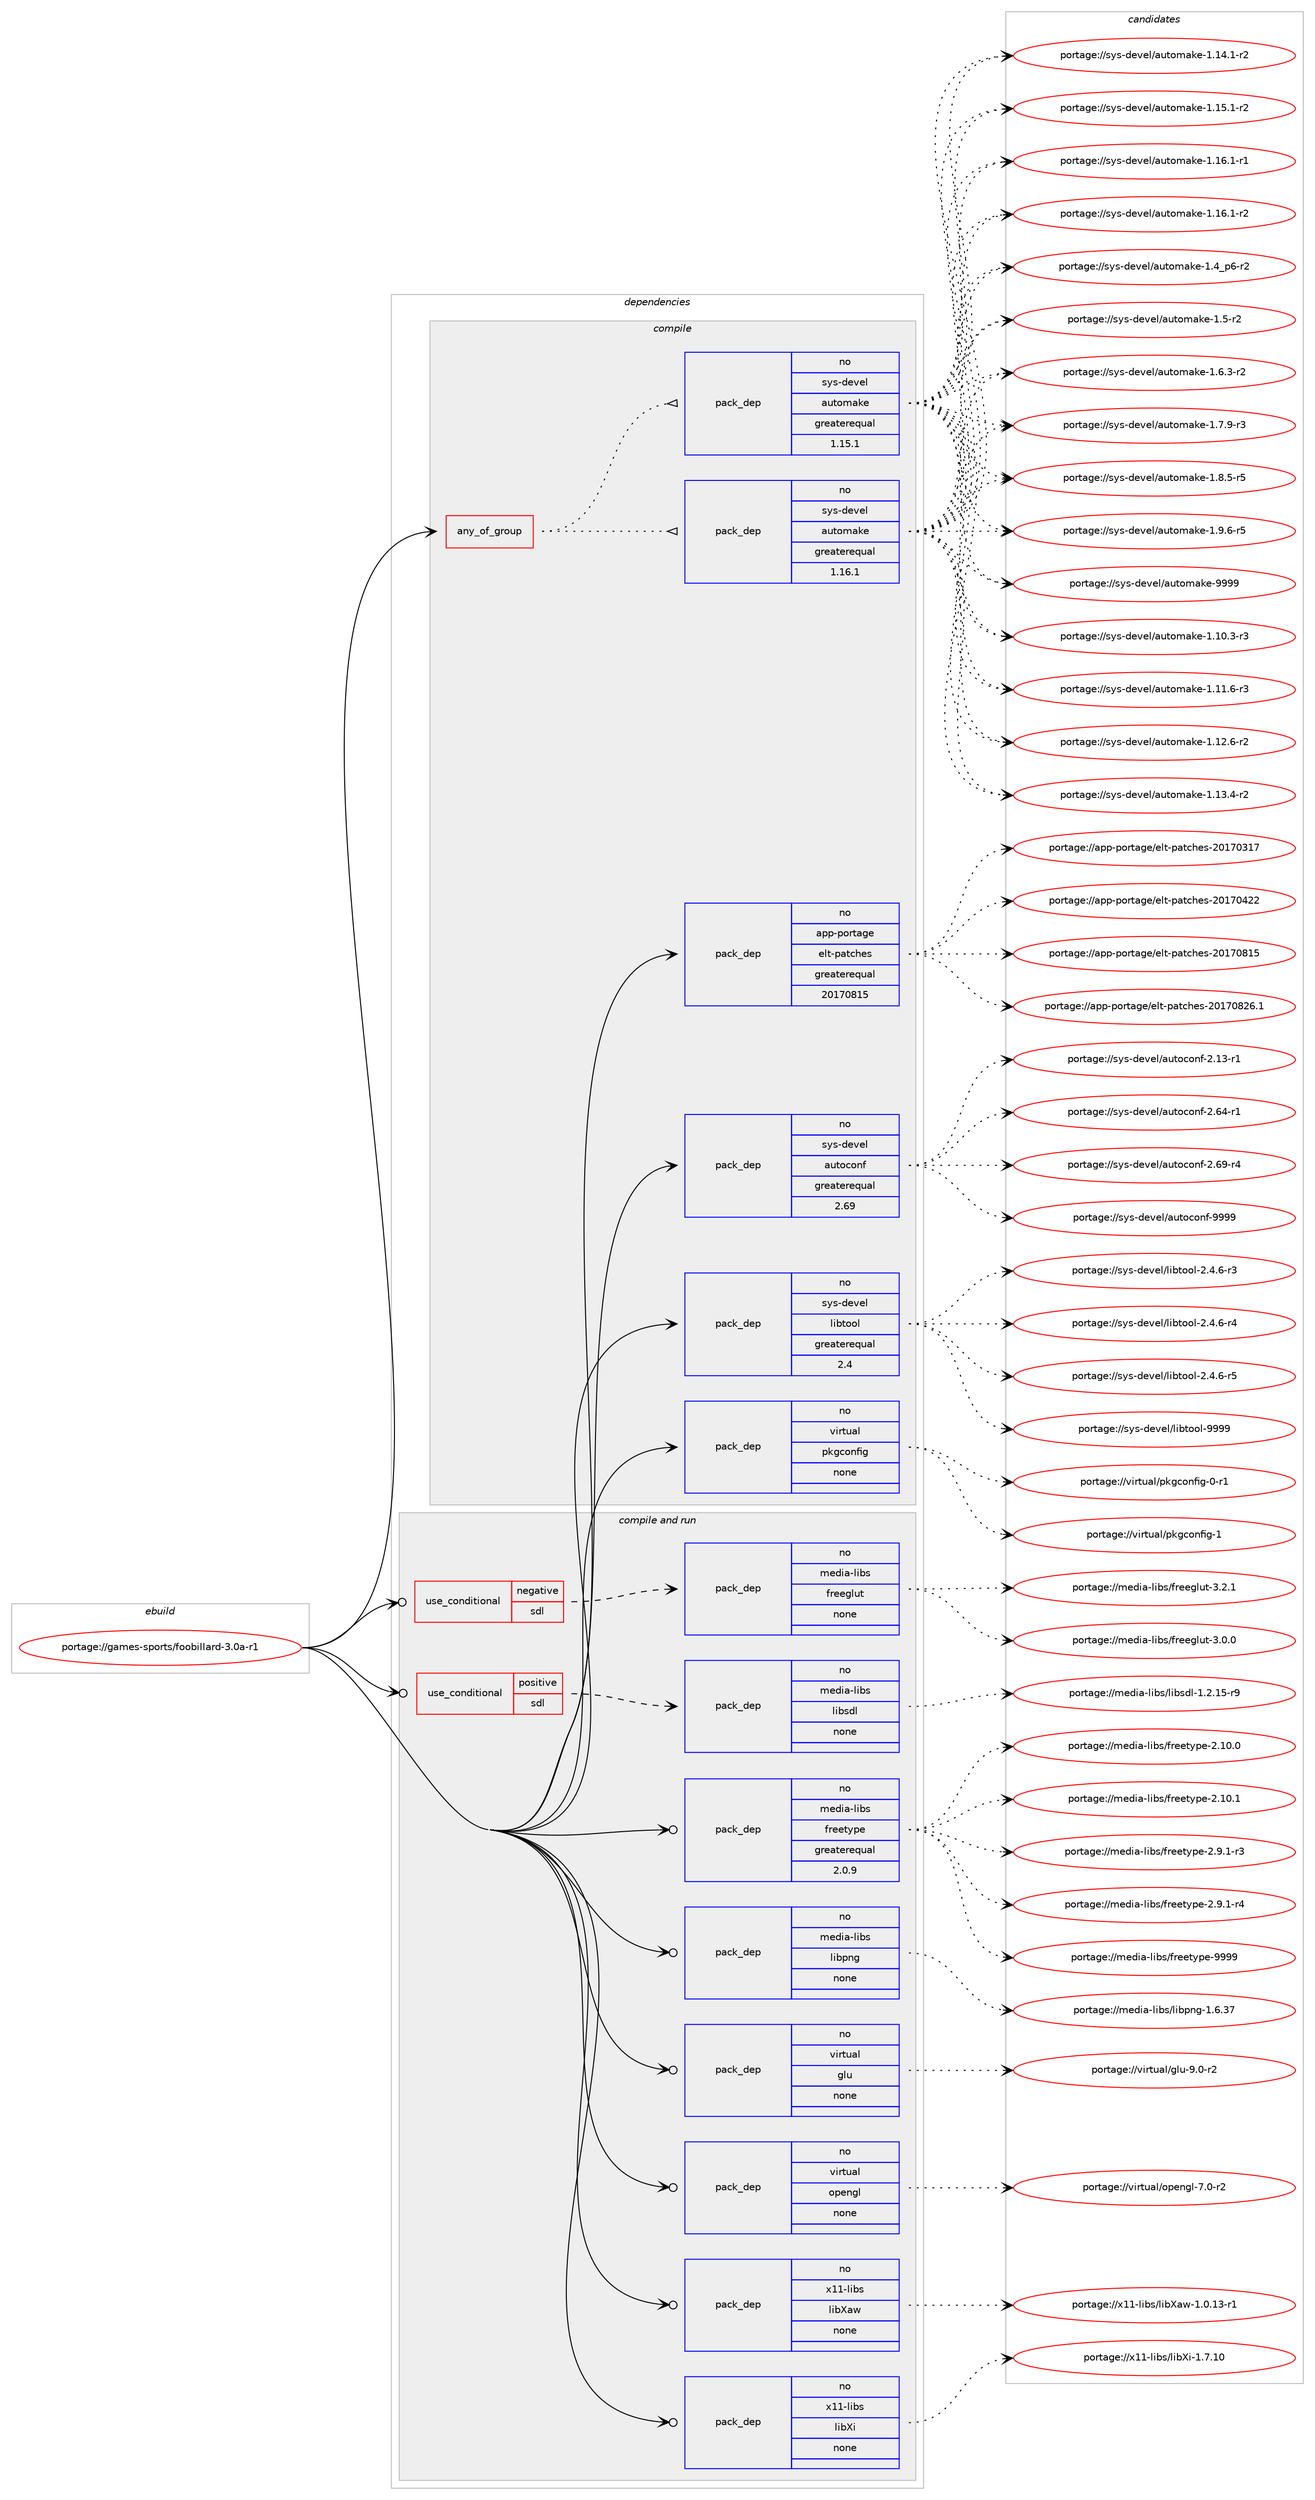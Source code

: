 digraph prolog {

# *************
# Graph options
# *************

newrank=true;
concentrate=true;
compound=true;
graph [rankdir=LR,fontname=Helvetica,fontsize=10,ranksep=1.5];#, ranksep=2.5, nodesep=0.2];
edge  [arrowhead=vee];
node  [fontname=Helvetica,fontsize=10];

# **********
# The ebuild
# **********

subgraph cluster_leftcol {
color=gray;
rank=same;
label=<<i>ebuild</i>>;
id [label="portage://games-sports/foobillard-3.0a-r1", color=red, width=4, href="../games-sports/foobillard-3.0a-r1.svg"];
}

# ****************
# The dependencies
# ****************

subgraph cluster_midcol {
color=gray;
label=<<i>dependencies</i>>;
subgraph cluster_compile {
fillcolor="#eeeeee";
style=filled;
label=<<i>compile</i>>;
subgraph any3950 {
dependency276364 [label=<<TABLE BORDER="0" CELLBORDER="1" CELLSPACING="0" CELLPADDING="4"><TR><TD CELLPADDING="10">any_of_group</TD></TR></TABLE>>, shape=none, color=red];subgraph pack198610 {
dependency276365 [label=<<TABLE BORDER="0" CELLBORDER="1" CELLSPACING="0" CELLPADDING="4" WIDTH="220"><TR><TD ROWSPAN="6" CELLPADDING="30">pack_dep</TD></TR><TR><TD WIDTH="110">no</TD></TR><TR><TD>sys-devel</TD></TR><TR><TD>automake</TD></TR><TR><TD>greaterequal</TD></TR><TR><TD>1.16.1</TD></TR></TABLE>>, shape=none, color=blue];
}
dependency276364:e -> dependency276365:w [weight=20,style="dotted",arrowhead="oinv"];
subgraph pack198611 {
dependency276366 [label=<<TABLE BORDER="0" CELLBORDER="1" CELLSPACING="0" CELLPADDING="4" WIDTH="220"><TR><TD ROWSPAN="6" CELLPADDING="30">pack_dep</TD></TR><TR><TD WIDTH="110">no</TD></TR><TR><TD>sys-devel</TD></TR><TR><TD>automake</TD></TR><TR><TD>greaterequal</TD></TR><TR><TD>1.15.1</TD></TR></TABLE>>, shape=none, color=blue];
}
dependency276364:e -> dependency276366:w [weight=20,style="dotted",arrowhead="oinv"];
}
id:e -> dependency276364:w [weight=20,style="solid",arrowhead="vee"];
subgraph pack198612 {
dependency276367 [label=<<TABLE BORDER="0" CELLBORDER="1" CELLSPACING="0" CELLPADDING="4" WIDTH="220"><TR><TD ROWSPAN="6" CELLPADDING="30">pack_dep</TD></TR><TR><TD WIDTH="110">no</TD></TR><TR><TD>app-portage</TD></TR><TR><TD>elt-patches</TD></TR><TR><TD>greaterequal</TD></TR><TR><TD>20170815</TD></TR></TABLE>>, shape=none, color=blue];
}
id:e -> dependency276367:w [weight=20,style="solid",arrowhead="vee"];
subgraph pack198613 {
dependency276368 [label=<<TABLE BORDER="0" CELLBORDER="1" CELLSPACING="0" CELLPADDING="4" WIDTH="220"><TR><TD ROWSPAN="6" CELLPADDING="30">pack_dep</TD></TR><TR><TD WIDTH="110">no</TD></TR><TR><TD>sys-devel</TD></TR><TR><TD>autoconf</TD></TR><TR><TD>greaterequal</TD></TR><TR><TD>2.69</TD></TR></TABLE>>, shape=none, color=blue];
}
id:e -> dependency276368:w [weight=20,style="solid",arrowhead="vee"];
subgraph pack198614 {
dependency276369 [label=<<TABLE BORDER="0" CELLBORDER="1" CELLSPACING="0" CELLPADDING="4" WIDTH="220"><TR><TD ROWSPAN="6" CELLPADDING="30">pack_dep</TD></TR><TR><TD WIDTH="110">no</TD></TR><TR><TD>sys-devel</TD></TR><TR><TD>libtool</TD></TR><TR><TD>greaterequal</TD></TR><TR><TD>2.4</TD></TR></TABLE>>, shape=none, color=blue];
}
id:e -> dependency276369:w [weight=20,style="solid",arrowhead="vee"];
subgraph pack198615 {
dependency276370 [label=<<TABLE BORDER="0" CELLBORDER="1" CELLSPACING="0" CELLPADDING="4" WIDTH="220"><TR><TD ROWSPAN="6" CELLPADDING="30">pack_dep</TD></TR><TR><TD WIDTH="110">no</TD></TR><TR><TD>virtual</TD></TR><TR><TD>pkgconfig</TD></TR><TR><TD>none</TD></TR><TR><TD></TD></TR></TABLE>>, shape=none, color=blue];
}
id:e -> dependency276370:w [weight=20,style="solid",arrowhead="vee"];
}
subgraph cluster_compileandrun {
fillcolor="#eeeeee";
style=filled;
label=<<i>compile and run</i>>;
subgraph cond73730 {
dependency276371 [label=<<TABLE BORDER="0" CELLBORDER="1" CELLSPACING="0" CELLPADDING="4"><TR><TD ROWSPAN="3" CELLPADDING="10">use_conditional</TD></TR><TR><TD>negative</TD></TR><TR><TD>sdl</TD></TR></TABLE>>, shape=none, color=red];
subgraph pack198616 {
dependency276372 [label=<<TABLE BORDER="0" CELLBORDER="1" CELLSPACING="0" CELLPADDING="4" WIDTH="220"><TR><TD ROWSPAN="6" CELLPADDING="30">pack_dep</TD></TR><TR><TD WIDTH="110">no</TD></TR><TR><TD>media-libs</TD></TR><TR><TD>freeglut</TD></TR><TR><TD>none</TD></TR><TR><TD></TD></TR></TABLE>>, shape=none, color=blue];
}
dependency276371:e -> dependency276372:w [weight=20,style="dashed",arrowhead="vee"];
}
id:e -> dependency276371:w [weight=20,style="solid",arrowhead="odotvee"];
subgraph cond73731 {
dependency276373 [label=<<TABLE BORDER="0" CELLBORDER="1" CELLSPACING="0" CELLPADDING="4"><TR><TD ROWSPAN="3" CELLPADDING="10">use_conditional</TD></TR><TR><TD>positive</TD></TR><TR><TD>sdl</TD></TR></TABLE>>, shape=none, color=red];
subgraph pack198617 {
dependency276374 [label=<<TABLE BORDER="0" CELLBORDER="1" CELLSPACING="0" CELLPADDING="4" WIDTH="220"><TR><TD ROWSPAN="6" CELLPADDING="30">pack_dep</TD></TR><TR><TD WIDTH="110">no</TD></TR><TR><TD>media-libs</TD></TR><TR><TD>libsdl</TD></TR><TR><TD>none</TD></TR><TR><TD></TD></TR></TABLE>>, shape=none, color=blue];
}
dependency276373:e -> dependency276374:w [weight=20,style="dashed",arrowhead="vee"];
}
id:e -> dependency276373:w [weight=20,style="solid",arrowhead="odotvee"];
subgraph pack198618 {
dependency276375 [label=<<TABLE BORDER="0" CELLBORDER="1" CELLSPACING="0" CELLPADDING="4" WIDTH="220"><TR><TD ROWSPAN="6" CELLPADDING="30">pack_dep</TD></TR><TR><TD WIDTH="110">no</TD></TR><TR><TD>media-libs</TD></TR><TR><TD>freetype</TD></TR><TR><TD>greaterequal</TD></TR><TR><TD>2.0.9</TD></TR></TABLE>>, shape=none, color=blue];
}
id:e -> dependency276375:w [weight=20,style="solid",arrowhead="odotvee"];
subgraph pack198619 {
dependency276376 [label=<<TABLE BORDER="0" CELLBORDER="1" CELLSPACING="0" CELLPADDING="4" WIDTH="220"><TR><TD ROWSPAN="6" CELLPADDING="30">pack_dep</TD></TR><TR><TD WIDTH="110">no</TD></TR><TR><TD>media-libs</TD></TR><TR><TD>libpng</TD></TR><TR><TD>none</TD></TR><TR><TD></TD></TR></TABLE>>, shape=none, color=blue];
}
id:e -> dependency276376:w [weight=20,style="solid",arrowhead="odotvee"];
subgraph pack198620 {
dependency276377 [label=<<TABLE BORDER="0" CELLBORDER="1" CELLSPACING="0" CELLPADDING="4" WIDTH="220"><TR><TD ROWSPAN="6" CELLPADDING="30">pack_dep</TD></TR><TR><TD WIDTH="110">no</TD></TR><TR><TD>virtual</TD></TR><TR><TD>glu</TD></TR><TR><TD>none</TD></TR><TR><TD></TD></TR></TABLE>>, shape=none, color=blue];
}
id:e -> dependency276377:w [weight=20,style="solid",arrowhead="odotvee"];
subgraph pack198621 {
dependency276378 [label=<<TABLE BORDER="0" CELLBORDER="1" CELLSPACING="0" CELLPADDING="4" WIDTH="220"><TR><TD ROWSPAN="6" CELLPADDING="30">pack_dep</TD></TR><TR><TD WIDTH="110">no</TD></TR><TR><TD>virtual</TD></TR><TR><TD>opengl</TD></TR><TR><TD>none</TD></TR><TR><TD></TD></TR></TABLE>>, shape=none, color=blue];
}
id:e -> dependency276378:w [weight=20,style="solid",arrowhead="odotvee"];
subgraph pack198622 {
dependency276379 [label=<<TABLE BORDER="0" CELLBORDER="1" CELLSPACING="0" CELLPADDING="4" WIDTH="220"><TR><TD ROWSPAN="6" CELLPADDING="30">pack_dep</TD></TR><TR><TD WIDTH="110">no</TD></TR><TR><TD>x11-libs</TD></TR><TR><TD>libXaw</TD></TR><TR><TD>none</TD></TR><TR><TD></TD></TR></TABLE>>, shape=none, color=blue];
}
id:e -> dependency276379:w [weight=20,style="solid",arrowhead="odotvee"];
subgraph pack198623 {
dependency276380 [label=<<TABLE BORDER="0" CELLBORDER="1" CELLSPACING="0" CELLPADDING="4" WIDTH="220"><TR><TD ROWSPAN="6" CELLPADDING="30">pack_dep</TD></TR><TR><TD WIDTH="110">no</TD></TR><TR><TD>x11-libs</TD></TR><TR><TD>libXi</TD></TR><TR><TD>none</TD></TR><TR><TD></TD></TR></TABLE>>, shape=none, color=blue];
}
id:e -> dependency276380:w [weight=20,style="solid",arrowhead="odotvee"];
}
subgraph cluster_run {
fillcolor="#eeeeee";
style=filled;
label=<<i>run</i>>;
}
}

# **************
# The candidates
# **************

subgraph cluster_choices {
rank=same;
color=gray;
label=<<i>candidates</i>>;

subgraph choice198610 {
color=black;
nodesep=1;
choiceportage11512111545100101118101108479711711611110997107101454946494846514511451 [label="portage://sys-devel/automake-1.10.3-r3", color=red, width=4,href="../sys-devel/automake-1.10.3-r3.svg"];
choiceportage11512111545100101118101108479711711611110997107101454946494946544511451 [label="portage://sys-devel/automake-1.11.6-r3", color=red, width=4,href="../sys-devel/automake-1.11.6-r3.svg"];
choiceportage11512111545100101118101108479711711611110997107101454946495046544511450 [label="portage://sys-devel/automake-1.12.6-r2", color=red, width=4,href="../sys-devel/automake-1.12.6-r2.svg"];
choiceportage11512111545100101118101108479711711611110997107101454946495146524511450 [label="portage://sys-devel/automake-1.13.4-r2", color=red, width=4,href="../sys-devel/automake-1.13.4-r2.svg"];
choiceportage11512111545100101118101108479711711611110997107101454946495246494511450 [label="portage://sys-devel/automake-1.14.1-r2", color=red, width=4,href="../sys-devel/automake-1.14.1-r2.svg"];
choiceportage11512111545100101118101108479711711611110997107101454946495346494511450 [label="portage://sys-devel/automake-1.15.1-r2", color=red, width=4,href="../sys-devel/automake-1.15.1-r2.svg"];
choiceportage11512111545100101118101108479711711611110997107101454946495446494511449 [label="portage://sys-devel/automake-1.16.1-r1", color=red, width=4,href="../sys-devel/automake-1.16.1-r1.svg"];
choiceportage11512111545100101118101108479711711611110997107101454946495446494511450 [label="portage://sys-devel/automake-1.16.1-r2", color=red, width=4,href="../sys-devel/automake-1.16.1-r2.svg"];
choiceportage115121115451001011181011084797117116111109971071014549465295112544511450 [label="portage://sys-devel/automake-1.4_p6-r2", color=red, width=4,href="../sys-devel/automake-1.4_p6-r2.svg"];
choiceportage11512111545100101118101108479711711611110997107101454946534511450 [label="portage://sys-devel/automake-1.5-r2", color=red, width=4,href="../sys-devel/automake-1.5-r2.svg"];
choiceportage115121115451001011181011084797117116111109971071014549465446514511450 [label="portage://sys-devel/automake-1.6.3-r2", color=red, width=4,href="../sys-devel/automake-1.6.3-r2.svg"];
choiceportage115121115451001011181011084797117116111109971071014549465546574511451 [label="portage://sys-devel/automake-1.7.9-r3", color=red, width=4,href="../sys-devel/automake-1.7.9-r3.svg"];
choiceportage115121115451001011181011084797117116111109971071014549465646534511453 [label="portage://sys-devel/automake-1.8.5-r5", color=red, width=4,href="../sys-devel/automake-1.8.5-r5.svg"];
choiceportage115121115451001011181011084797117116111109971071014549465746544511453 [label="portage://sys-devel/automake-1.9.6-r5", color=red, width=4,href="../sys-devel/automake-1.9.6-r5.svg"];
choiceportage115121115451001011181011084797117116111109971071014557575757 [label="portage://sys-devel/automake-9999", color=red, width=4,href="../sys-devel/automake-9999.svg"];
dependency276365:e -> choiceportage11512111545100101118101108479711711611110997107101454946494846514511451:w [style=dotted,weight="100"];
dependency276365:e -> choiceportage11512111545100101118101108479711711611110997107101454946494946544511451:w [style=dotted,weight="100"];
dependency276365:e -> choiceportage11512111545100101118101108479711711611110997107101454946495046544511450:w [style=dotted,weight="100"];
dependency276365:e -> choiceportage11512111545100101118101108479711711611110997107101454946495146524511450:w [style=dotted,weight="100"];
dependency276365:e -> choiceportage11512111545100101118101108479711711611110997107101454946495246494511450:w [style=dotted,weight="100"];
dependency276365:e -> choiceportage11512111545100101118101108479711711611110997107101454946495346494511450:w [style=dotted,weight="100"];
dependency276365:e -> choiceportage11512111545100101118101108479711711611110997107101454946495446494511449:w [style=dotted,weight="100"];
dependency276365:e -> choiceportage11512111545100101118101108479711711611110997107101454946495446494511450:w [style=dotted,weight="100"];
dependency276365:e -> choiceportage115121115451001011181011084797117116111109971071014549465295112544511450:w [style=dotted,weight="100"];
dependency276365:e -> choiceportage11512111545100101118101108479711711611110997107101454946534511450:w [style=dotted,weight="100"];
dependency276365:e -> choiceportage115121115451001011181011084797117116111109971071014549465446514511450:w [style=dotted,weight="100"];
dependency276365:e -> choiceportage115121115451001011181011084797117116111109971071014549465546574511451:w [style=dotted,weight="100"];
dependency276365:e -> choiceportage115121115451001011181011084797117116111109971071014549465646534511453:w [style=dotted,weight="100"];
dependency276365:e -> choiceportage115121115451001011181011084797117116111109971071014549465746544511453:w [style=dotted,weight="100"];
dependency276365:e -> choiceportage115121115451001011181011084797117116111109971071014557575757:w [style=dotted,weight="100"];
}
subgraph choice198611 {
color=black;
nodesep=1;
choiceportage11512111545100101118101108479711711611110997107101454946494846514511451 [label="portage://sys-devel/automake-1.10.3-r3", color=red, width=4,href="../sys-devel/automake-1.10.3-r3.svg"];
choiceportage11512111545100101118101108479711711611110997107101454946494946544511451 [label="portage://sys-devel/automake-1.11.6-r3", color=red, width=4,href="../sys-devel/automake-1.11.6-r3.svg"];
choiceportage11512111545100101118101108479711711611110997107101454946495046544511450 [label="portage://sys-devel/automake-1.12.6-r2", color=red, width=4,href="../sys-devel/automake-1.12.6-r2.svg"];
choiceportage11512111545100101118101108479711711611110997107101454946495146524511450 [label="portage://sys-devel/automake-1.13.4-r2", color=red, width=4,href="../sys-devel/automake-1.13.4-r2.svg"];
choiceportage11512111545100101118101108479711711611110997107101454946495246494511450 [label="portage://sys-devel/automake-1.14.1-r2", color=red, width=4,href="../sys-devel/automake-1.14.1-r2.svg"];
choiceportage11512111545100101118101108479711711611110997107101454946495346494511450 [label="portage://sys-devel/automake-1.15.1-r2", color=red, width=4,href="../sys-devel/automake-1.15.1-r2.svg"];
choiceportage11512111545100101118101108479711711611110997107101454946495446494511449 [label="portage://sys-devel/automake-1.16.1-r1", color=red, width=4,href="../sys-devel/automake-1.16.1-r1.svg"];
choiceportage11512111545100101118101108479711711611110997107101454946495446494511450 [label="portage://sys-devel/automake-1.16.1-r2", color=red, width=4,href="../sys-devel/automake-1.16.1-r2.svg"];
choiceportage115121115451001011181011084797117116111109971071014549465295112544511450 [label="portage://sys-devel/automake-1.4_p6-r2", color=red, width=4,href="../sys-devel/automake-1.4_p6-r2.svg"];
choiceportage11512111545100101118101108479711711611110997107101454946534511450 [label="portage://sys-devel/automake-1.5-r2", color=red, width=4,href="../sys-devel/automake-1.5-r2.svg"];
choiceportage115121115451001011181011084797117116111109971071014549465446514511450 [label="portage://sys-devel/automake-1.6.3-r2", color=red, width=4,href="../sys-devel/automake-1.6.3-r2.svg"];
choiceportage115121115451001011181011084797117116111109971071014549465546574511451 [label="portage://sys-devel/automake-1.7.9-r3", color=red, width=4,href="../sys-devel/automake-1.7.9-r3.svg"];
choiceportage115121115451001011181011084797117116111109971071014549465646534511453 [label="portage://sys-devel/automake-1.8.5-r5", color=red, width=4,href="../sys-devel/automake-1.8.5-r5.svg"];
choiceportage115121115451001011181011084797117116111109971071014549465746544511453 [label="portage://sys-devel/automake-1.9.6-r5", color=red, width=4,href="../sys-devel/automake-1.9.6-r5.svg"];
choiceportage115121115451001011181011084797117116111109971071014557575757 [label="portage://sys-devel/automake-9999", color=red, width=4,href="../sys-devel/automake-9999.svg"];
dependency276366:e -> choiceportage11512111545100101118101108479711711611110997107101454946494846514511451:w [style=dotted,weight="100"];
dependency276366:e -> choiceportage11512111545100101118101108479711711611110997107101454946494946544511451:w [style=dotted,weight="100"];
dependency276366:e -> choiceportage11512111545100101118101108479711711611110997107101454946495046544511450:w [style=dotted,weight="100"];
dependency276366:e -> choiceportage11512111545100101118101108479711711611110997107101454946495146524511450:w [style=dotted,weight="100"];
dependency276366:e -> choiceportage11512111545100101118101108479711711611110997107101454946495246494511450:w [style=dotted,weight="100"];
dependency276366:e -> choiceportage11512111545100101118101108479711711611110997107101454946495346494511450:w [style=dotted,weight="100"];
dependency276366:e -> choiceportage11512111545100101118101108479711711611110997107101454946495446494511449:w [style=dotted,weight="100"];
dependency276366:e -> choiceportage11512111545100101118101108479711711611110997107101454946495446494511450:w [style=dotted,weight="100"];
dependency276366:e -> choiceportage115121115451001011181011084797117116111109971071014549465295112544511450:w [style=dotted,weight="100"];
dependency276366:e -> choiceportage11512111545100101118101108479711711611110997107101454946534511450:w [style=dotted,weight="100"];
dependency276366:e -> choiceportage115121115451001011181011084797117116111109971071014549465446514511450:w [style=dotted,weight="100"];
dependency276366:e -> choiceportage115121115451001011181011084797117116111109971071014549465546574511451:w [style=dotted,weight="100"];
dependency276366:e -> choiceportage115121115451001011181011084797117116111109971071014549465646534511453:w [style=dotted,weight="100"];
dependency276366:e -> choiceportage115121115451001011181011084797117116111109971071014549465746544511453:w [style=dotted,weight="100"];
dependency276366:e -> choiceportage115121115451001011181011084797117116111109971071014557575757:w [style=dotted,weight="100"];
}
subgraph choice198612 {
color=black;
nodesep=1;
choiceportage97112112451121111141169710310147101108116451129711699104101115455048495548514955 [label="portage://app-portage/elt-patches-20170317", color=red, width=4,href="../app-portage/elt-patches-20170317.svg"];
choiceportage97112112451121111141169710310147101108116451129711699104101115455048495548525050 [label="portage://app-portage/elt-patches-20170422", color=red, width=4,href="../app-portage/elt-patches-20170422.svg"];
choiceportage97112112451121111141169710310147101108116451129711699104101115455048495548564953 [label="portage://app-portage/elt-patches-20170815", color=red, width=4,href="../app-portage/elt-patches-20170815.svg"];
choiceportage971121124511211111411697103101471011081164511297116991041011154550484955485650544649 [label="portage://app-portage/elt-patches-20170826.1", color=red, width=4,href="../app-portage/elt-patches-20170826.1.svg"];
dependency276367:e -> choiceportage97112112451121111141169710310147101108116451129711699104101115455048495548514955:w [style=dotted,weight="100"];
dependency276367:e -> choiceportage97112112451121111141169710310147101108116451129711699104101115455048495548525050:w [style=dotted,weight="100"];
dependency276367:e -> choiceportage97112112451121111141169710310147101108116451129711699104101115455048495548564953:w [style=dotted,weight="100"];
dependency276367:e -> choiceportage971121124511211111411697103101471011081164511297116991041011154550484955485650544649:w [style=dotted,weight="100"];
}
subgraph choice198613 {
color=black;
nodesep=1;
choiceportage1151211154510010111810110847971171161119911111010245504649514511449 [label="portage://sys-devel/autoconf-2.13-r1", color=red, width=4,href="../sys-devel/autoconf-2.13-r1.svg"];
choiceportage1151211154510010111810110847971171161119911111010245504654524511449 [label="portage://sys-devel/autoconf-2.64-r1", color=red, width=4,href="../sys-devel/autoconf-2.64-r1.svg"];
choiceportage1151211154510010111810110847971171161119911111010245504654574511452 [label="portage://sys-devel/autoconf-2.69-r4", color=red, width=4,href="../sys-devel/autoconf-2.69-r4.svg"];
choiceportage115121115451001011181011084797117116111991111101024557575757 [label="portage://sys-devel/autoconf-9999", color=red, width=4,href="../sys-devel/autoconf-9999.svg"];
dependency276368:e -> choiceportage1151211154510010111810110847971171161119911111010245504649514511449:w [style=dotted,weight="100"];
dependency276368:e -> choiceportage1151211154510010111810110847971171161119911111010245504654524511449:w [style=dotted,weight="100"];
dependency276368:e -> choiceportage1151211154510010111810110847971171161119911111010245504654574511452:w [style=dotted,weight="100"];
dependency276368:e -> choiceportage115121115451001011181011084797117116111991111101024557575757:w [style=dotted,weight="100"];
}
subgraph choice198614 {
color=black;
nodesep=1;
choiceportage1151211154510010111810110847108105981161111111084550465246544511451 [label="portage://sys-devel/libtool-2.4.6-r3", color=red, width=4,href="../sys-devel/libtool-2.4.6-r3.svg"];
choiceportage1151211154510010111810110847108105981161111111084550465246544511452 [label="portage://sys-devel/libtool-2.4.6-r4", color=red, width=4,href="../sys-devel/libtool-2.4.6-r4.svg"];
choiceportage1151211154510010111810110847108105981161111111084550465246544511453 [label="portage://sys-devel/libtool-2.4.6-r5", color=red, width=4,href="../sys-devel/libtool-2.4.6-r5.svg"];
choiceportage1151211154510010111810110847108105981161111111084557575757 [label="portage://sys-devel/libtool-9999", color=red, width=4,href="../sys-devel/libtool-9999.svg"];
dependency276369:e -> choiceportage1151211154510010111810110847108105981161111111084550465246544511451:w [style=dotted,weight="100"];
dependency276369:e -> choiceportage1151211154510010111810110847108105981161111111084550465246544511452:w [style=dotted,weight="100"];
dependency276369:e -> choiceportage1151211154510010111810110847108105981161111111084550465246544511453:w [style=dotted,weight="100"];
dependency276369:e -> choiceportage1151211154510010111810110847108105981161111111084557575757:w [style=dotted,weight="100"];
}
subgraph choice198615 {
color=black;
nodesep=1;
choiceportage11810511411611797108471121071039911111010210510345484511449 [label="portage://virtual/pkgconfig-0-r1", color=red, width=4,href="../virtual/pkgconfig-0-r1.svg"];
choiceportage1181051141161179710847112107103991111101021051034549 [label="portage://virtual/pkgconfig-1", color=red, width=4,href="../virtual/pkgconfig-1.svg"];
dependency276370:e -> choiceportage11810511411611797108471121071039911111010210510345484511449:w [style=dotted,weight="100"];
dependency276370:e -> choiceportage1181051141161179710847112107103991111101021051034549:w [style=dotted,weight="100"];
}
subgraph choice198616 {
color=black;
nodesep=1;
choiceportage10910110010597451081059811547102114101101103108117116455146484648 [label="portage://media-libs/freeglut-3.0.0", color=red, width=4,href="../media-libs/freeglut-3.0.0.svg"];
choiceportage10910110010597451081059811547102114101101103108117116455146504649 [label="portage://media-libs/freeglut-3.2.1", color=red, width=4,href="../media-libs/freeglut-3.2.1.svg"];
dependency276372:e -> choiceportage10910110010597451081059811547102114101101103108117116455146484648:w [style=dotted,weight="100"];
dependency276372:e -> choiceportage10910110010597451081059811547102114101101103108117116455146504649:w [style=dotted,weight="100"];
}
subgraph choice198617 {
color=black;
nodesep=1;
choiceportage1091011001059745108105981154710810598115100108454946504649534511457 [label="portage://media-libs/libsdl-1.2.15-r9", color=red, width=4,href="../media-libs/libsdl-1.2.15-r9.svg"];
dependency276374:e -> choiceportage1091011001059745108105981154710810598115100108454946504649534511457:w [style=dotted,weight="100"];
}
subgraph choice198618 {
color=black;
nodesep=1;
choiceportage1091011001059745108105981154710211410110111612111210145504649484648 [label="portage://media-libs/freetype-2.10.0", color=red, width=4,href="../media-libs/freetype-2.10.0.svg"];
choiceportage1091011001059745108105981154710211410110111612111210145504649484649 [label="portage://media-libs/freetype-2.10.1", color=red, width=4,href="../media-libs/freetype-2.10.1.svg"];
choiceportage109101100105974510810598115471021141011011161211121014550465746494511451 [label="portage://media-libs/freetype-2.9.1-r3", color=red, width=4,href="../media-libs/freetype-2.9.1-r3.svg"];
choiceportage109101100105974510810598115471021141011011161211121014550465746494511452 [label="portage://media-libs/freetype-2.9.1-r4", color=red, width=4,href="../media-libs/freetype-2.9.1-r4.svg"];
choiceportage109101100105974510810598115471021141011011161211121014557575757 [label="portage://media-libs/freetype-9999", color=red, width=4,href="../media-libs/freetype-9999.svg"];
dependency276375:e -> choiceportage1091011001059745108105981154710211410110111612111210145504649484648:w [style=dotted,weight="100"];
dependency276375:e -> choiceportage1091011001059745108105981154710211410110111612111210145504649484649:w [style=dotted,weight="100"];
dependency276375:e -> choiceportage109101100105974510810598115471021141011011161211121014550465746494511451:w [style=dotted,weight="100"];
dependency276375:e -> choiceportage109101100105974510810598115471021141011011161211121014550465746494511452:w [style=dotted,weight="100"];
dependency276375:e -> choiceportage109101100105974510810598115471021141011011161211121014557575757:w [style=dotted,weight="100"];
}
subgraph choice198619 {
color=black;
nodesep=1;
choiceportage109101100105974510810598115471081059811211010345494654465155 [label="portage://media-libs/libpng-1.6.37", color=red, width=4,href="../media-libs/libpng-1.6.37.svg"];
dependency276376:e -> choiceportage109101100105974510810598115471081059811211010345494654465155:w [style=dotted,weight="100"];
}
subgraph choice198620 {
color=black;
nodesep=1;
choiceportage1181051141161179710847103108117455746484511450 [label="portage://virtual/glu-9.0-r2", color=red, width=4,href="../virtual/glu-9.0-r2.svg"];
dependency276377:e -> choiceportage1181051141161179710847103108117455746484511450:w [style=dotted,weight="100"];
}
subgraph choice198621 {
color=black;
nodesep=1;
choiceportage1181051141161179710847111112101110103108455546484511450 [label="portage://virtual/opengl-7.0-r2", color=red, width=4,href="../virtual/opengl-7.0-r2.svg"];
dependency276378:e -> choiceportage1181051141161179710847111112101110103108455546484511450:w [style=dotted,weight="100"];
}
subgraph choice198622 {
color=black;
nodesep=1;
choiceportage1204949451081059811547108105988897119454946484649514511449 [label="portage://x11-libs/libXaw-1.0.13-r1", color=red, width=4,href="../x11-libs/libXaw-1.0.13-r1.svg"];
dependency276379:e -> choiceportage1204949451081059811547108105988897119454946484649514511449:w [style=dotted,weight="100"];
}
subgraph choice198623 {
color=black;
nodesep=1;
choiceportage1204949451081059811547108105988810545494655464948 [label="portage://x11-libs/libXi-1.7.10", color=red, width=4,href="../x11-libs/libXi-1.7.10.svg"];
dependency276380:e -> choiceportage1204949451081059811547108105988810545494655464948:w [style=dotted,weight="100"];
}
}

}
